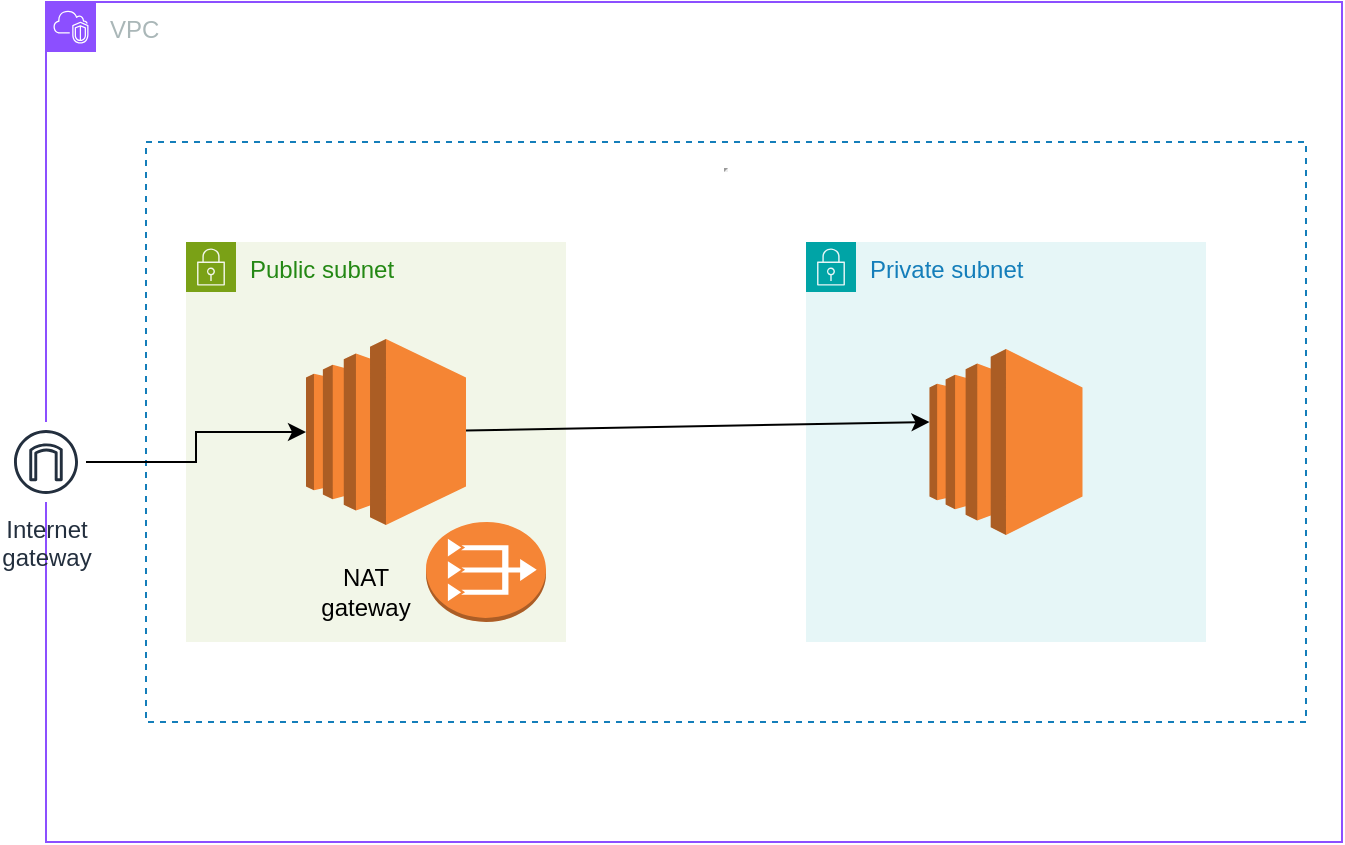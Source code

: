 <mxfile version="26.0.10">
  <diagram name="Page-1" id="IWbOeMgccI36y3xkBHD3">
    <mxGraphModel dx="794" dy="454" grid="1" gridSize="10" guides="1" tooltips="1" connect="1" arrows="1" fold="1" page="1" pageScale="1" pageWidth="827" pageHeight="1169" math="0" shadow="0">
      <root>
        <mxCell id="0" />
        <mxCell id="1" parent="0" />
        <mxCell id="8Kq2zGT-sVUIXKeALAmK-3" value="" style="group" vertex="1" connectable="0" parent="1">
          <mxGeometry x="90" y="40" width="648" height="420" as="geometry" />
        </mxCell>
        <mxCell id="lo9FbWFkFZ6buzaAzoDK-2" value="VPC" style="points=[[0,0],[0.25,0],[0.5,0],[0.75,0],[1,0],[1,0.25],[1,0.5],[1,0.75],[1,1],[0.75,1],[0.5,1],[0.25,1],[0,1],[0,0.75],[0,0.5],[0,0.25]];outlineConnect=0;gradientColor=none;html=1;whiteSpace=wrap;fontSize=12;fontStyle=0;container=0;pointerEvents=0;collapsible=0;recursiveResize=0;shape=mxgraph.aws4.group;grIcon=mxgraph.aws4.group_vpc2;strokeColor=#8C4FFF;fillColor=none;verticalAlign=top;align=left;spacingLeft=30;fontColor=#AAB7B8;dashed=0;" parent="8Kq2zGT-sVUIXKeALAmK-3" vertex="1">
          <mxGeometry width="648" height="420" as="geometry" />
        </mxCell>
        <mxCell id="5yyZGRRxrOIpYGhPOE2b-1" value="&lt;hr&gt;" style="fillColor=none;strokeColor=#147EBA;dashed=1;verticalAlign=top;fontStyle=0;fontColor=#147EBA;whiteSpace=wrap;html=1;" parent="8Kq2zGT-sVUIXKeALAmK-3" vertex="1">
          <mxGeometry x="50" y="70" width="580" height="290" as="geometry" />
        </mxCell>
        <mxCell id="5yyZGRRxrOIpYGhPOE2b-3" value="WEBSERVER" style="text;html=1;align=center;verticalAlign=middle;whiteSpace=wrap;rounded=0;" parent="8Kq2zGT-sVUIXKeALAmK-3" vertex="1">
          <mxGeometry x="115" y="165" width="60" height="30" as="geometry" />
        </mxCell>
        <mxCell id="5yyZGRRxrOIpYGhPOE2b-4" value="DBSERVER" style="text;html=1;align=center;verticalAlign=middle;whiteSpace=wrap;rounded=0;" parent="8Kq2zGT-sVUIXKeALAmK-3" vertex="1">
          <mxGeometry x="475" y="165" width="60" height="30" as="geometry" />
        </mxCell>
        <mxCell id="lo9FbWFkFZ6buzaAzoDK-5" value="Public subnet" style="points=[[0,0],[0.25,0],[0.5,0],[0.75,0],[1,0],[1,0.25],[1,0.5],[1,0.75],[1,1],[0.75,1],[0.5,1],[0.25,1],[0,1],[0,0.75],[0,0.5],[0,0.25]];outlineConnect=0;gradientColor=none;html=1;whiteSpace=wrap;fontSize=12;fontStyle=0;container=1;pointerEvents=0;collapsible=0;recursiveResize=0;shape=mxgraph.aws4.group;grIcon=mxgraph.aws4.group_security_group;grStroke=0;strokeColor=#7AA116;fillColor=#F2F6E8;verticalAlign=top;align=left;spacingLeft=30;fontColor=#248814;dashed=0;" parent="8Kq2zGT-sVUIXKeALAmK-3" vertex="1">
          <mxGeometry x="70" y="120" width="190" height="200" as="geometry" />
        </mxCell>
        <mxCell id="lo9FbWFkFZ6buzaAzoDK-6" value="Private subnet" style="points=[[0,0],[0.25,0],[0.5,0],[0.75,0],[1,0],[1,0.25],[1,0.5],[1,0.75],[1,1],[0.75,1],[0.5,1],[0.25,1],[0,1],[0,0.75],[0,0.5],[0,0.25]];outlineConnect=0;gradientColor=none;html=1;whiteSpace=wrap;fontSize=12;fontStyle=0;container=1;pointerEvents=0;collapsible=0;recursiveResize=0;shape=mxgraph.aws4.group;grIcon=mxgraph.aws4.group_security_group;grStroke=0;strokeColor=#00A4A6;fillColor=#E6F6F7;verticalAlign=top;align=left;spacingLeft=30;fontColor=#147EBA;dashed=0;" parent="8Kq2zGT-sVUIXKeALAmK-3" vertex="1">
          <mxGeometry x="380" y="120" width="200" height="200" as="geometry" />
        </mxCell>
        <mxCell id="8Kq2zGT-sVUIXKeALAmK-8" value="" style="edgeStyle=orthogonalEdgeStyle;rounded=0;orthogonalLoop=1;jettySize=auto;html=1;" edge="1" parent="8Kq2zGT-sVUIXKeALAmK-3" source="lo9FbWFkFZ6buzaAzoDK-3" target="8Kq2zGT-sVUIXKeALAmK-6">
          <mxGeometry relative="1" as="geometry" />
        </mxCell>
        <mxCell id="lo9FbWFkFZ6buzaAzoDK-3" value="Internet&#xa;gateway" style="sketch=0;outlineConnect=0;fontColor=#232F3E;gradientColor=none;strokeColor=#232F3E;fillColor=#ffffff;dashed=0;verticalLabelPosition=bottom;verticalAlign=top;align=center;html=1;fontSize=12;fontStyle=0;aspect=fixed;shape=mxgraph.aws4.resourceIcon;resIcon=mxgraph.aws4.internet_gateway;" parent="8Kq2zGT-sVUIXKeALAmK-3" vertex="1">
          <mxGeometry x="-20" y="210" width="40" height="40" as="geometry" />
        </mxCell>
        <mxCell id="8Kq2zGT-sVUIXKeALAmK-4" value="" style="outlineConnect=0;dashed=0;verticalLabelPosition=bottom;verticalAlign=top;align=center;html=1;shape=mxgraph.aws3.vpc_nat_gateway;fillColor=#F58536;gradientColor=none;" vertex="1" parent="8Kq2zGT-sVUIXKeALAmK-3">
          <mxGeometry x="190" y="260" width="60" height="50" as="geometry" />
        </mxCell>
        <mxCell id="5yyZGRRxrOIpYGhPOE2b-2" value="NAT gateway" style="text;html=1;align=center;verticalAlign=middle;whiteSpace=wrap;rounded=0;" parent="8Kq2zGT-sVUIXKeALAmK-3" vertex="1">
          <mxGeometry x="130" y="280" width="60" height="30" as="geometry" />
        </mxCell>
        <mxCell id="8Kq2zGT-sVUIXKeALAmK-6" value="" style="outlineConnect=0;dashed=0;verticalLabelPosition=bottom;verticalAlign=top;align=center;html=1;shape=mxgraph.aws3.ec2;fillColor=#F58534;gradientColor=none;" vertex="1" parent="8Kq2zGT-sVUIXKeALAmK-3">
          <mxGeometry x="130" y="168.5" width="80" height="93" as="geometry" />
        </mxCell>
        <mxCell id="8Kq2zGT-sVUIXKeALAmK-7" value="" style="outlineConnect=0;dashed=0;verticalLabelPosition=bottom;verticalAlign=top;align=center;html=1;shape=mxgraph.aws3.ec2;fillColor=#F58534;gradientColor=none;" vertex="1" parent="8Kq2zGT-sVUIXKeALAmK-3">
          <mxGeometry x="441.75" y="173.5" width="76.5" height="93" as="geometry" />
        </mxCell>
        <mxCell id="8Kq2zGT-sVUIXKeALAmK-9" value="" style="endArrow=classic;html=1;rounded=0;entryX=0;entryY=0.5;entryDx=0;entryDy=0;entryPerimeter=0;" edge="1" parent="8Kq2zGT-sVUIXKeALAmK-3" source="8Kq2zGT-sVUIXKeALAmK-6">
          <mxGeometry width="50" height="50" relative="1" as="geometry">
            <mxPoint x="290" y="300" as="sourcePoint" />
            <mxPoint x="441.75" y="210" as="targetPoint" />
          </mxGeometry>
        </mxCell>
      </root>
    </mxGraphModel>
  </diagram>
</mxfile>
